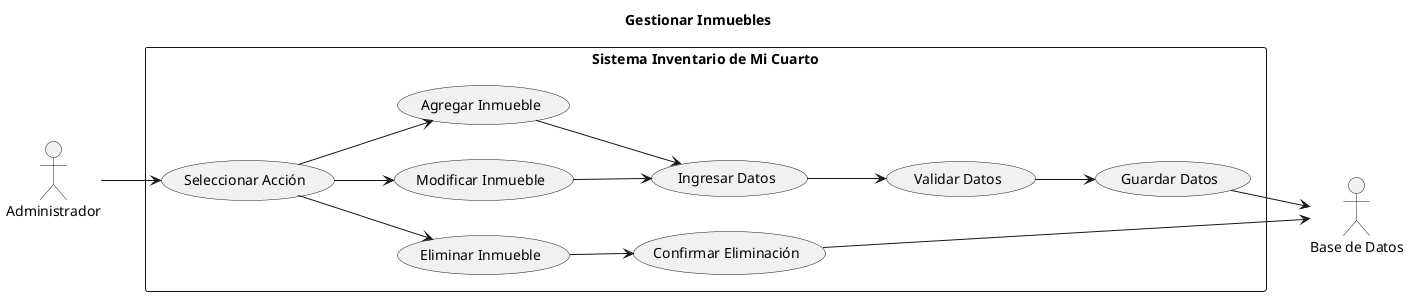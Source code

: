 @startuml GestionarInmuebles
title Gestionar Inmuebles
left to right direction

actor Administrador as admin
actor "Base de Datos" as db

rectangle "Sistema Inventario de Mi Cuarto" {
    admin --> (Seleccionar Acción)

    (Seleccionar Acción) --> (Agregar Inmueble)
    (Seleccionar Acción) --> (Eliminar Inmueble)
    (Seleccionar Acción) --> (Modificar Inmueble)

    (Agregar Inmueble) --> (Ingresar Datos)
    (Modificar Inmueble) --> (Ingresar Datos)
    (Eliminar Inmueble) --> (Confirmar Eliminación)

    (Ingresar Datos) --> (Validar Datos)
    (Validar Datos) --> (Guardar Datos)
    (Guardar Datos) --> db

    (Confirmar Eliminación) --> db
}

@enduml